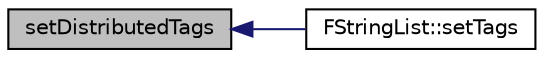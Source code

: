 digraph "setDistributedTags"
{
 // INTERACTIVE_SVG=YES
  edge [fontname="Helvetica",fontsize="10",labelfontname="Helvetica",labelfontsize="10"];
  node [fontname="Helvetica",fontsize="10",shape=record];
  rankdir="LR";
  Node1 [label="setDistributedTags",height=0.2,width=0.4,color="black", fillcolor="grey75", style="filled", fontcolor="black"];
  Node1 -> Node2 [dir="back",color="midnightblue",fontsize="10",style="solid",fontname="Helvetica"];
  Node2 [label="FStringList::setTags",height=0.2,width=0.4,color="black", fillcolor="white", style="filled",URL="$class_f_string_list.html#a0573a9d750e54bd3528e26dcf3738234"];
}
